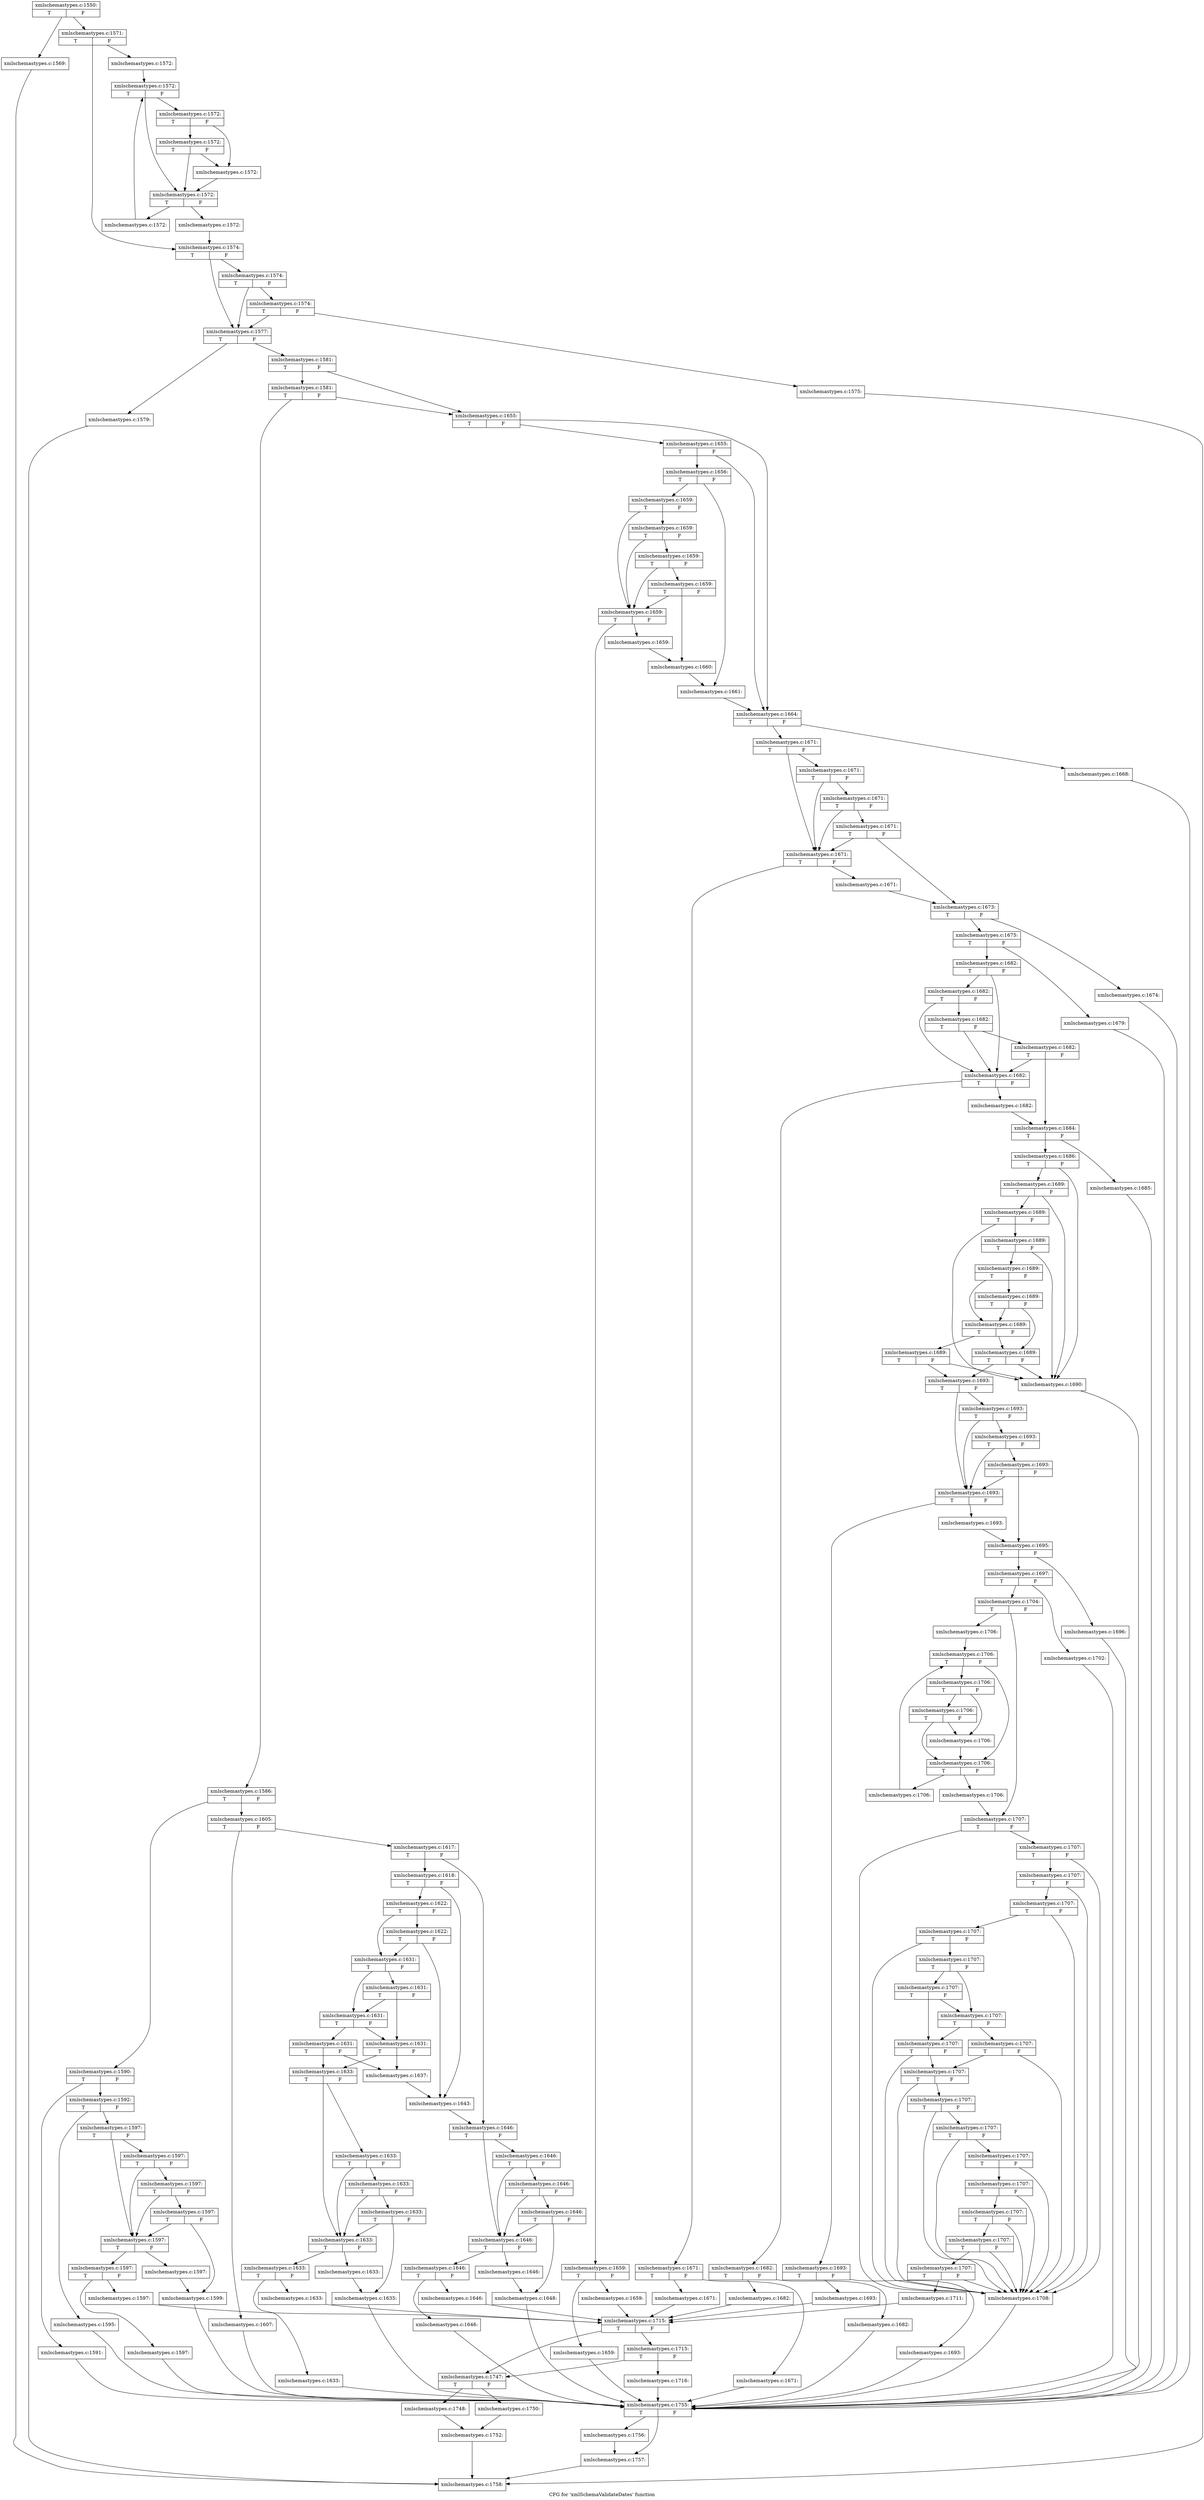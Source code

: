 digraph "CFG for 'xmlSchemaValidateDates' function" {
	label="CFG for 'xmlSchemaValidateDates' function";

	Node0x577a510 [shape=record,label="{xmlschemastypes.c:1550:|{<s0>T|<s1>F}}"];
	Node0x577a510 -> Node0x577bfa0;
	Node0x577a510 -> Node0x577bff0;
	Node0x577bfa0 [shape=record,label="{xmlschemastypes.c:1569:}"];
	Node0x577bfa0 -> Node0x5696940;
	Node0x577bff0 [shape=record,label="{xmlschemastypes.c:1571:|{<s0>T|<s1>F}}"];
	Node0x577bff0 -> Node0x577c4f0;
	Node0x577bff0 -> Node0x577c540;
	Node0x577c4f0 [shape=record,label="{xmlschemastypes.c:1572:}"];
	Node0x577c4f0 -> Node0x577c760;
	Node0x577c760 [shape=record,label="{xmlschemastypes.c:1572:|{<s0>T|<s1>F}}"];
	Node0x577c760 -> Node0x577ca00;
	Node0x577c760 -> Node0x577caa0;
	Node0x577caa0 [shape=record,label="{xmlschemastypes.c:1572:|{<s0>T|<s1>F}}"];
	Node0x577caa0 -> Node0x577cd00;
	Node0x577caa0 -> Node0x577ca50;
	Node0x577cd00 [shape=record,label="{xmlschemastypes.c:1572:|{<s0>T|<s1>F}}"];
	Node0x577cd00 -> Node0x577ca00;
	Node0x577cd00 -> Node0x577ca50;
	Node0x577ca50 [shape=record,label="{xmlschemastypes.c:1572:}"];
	Node0x577ca50 -> Node0x577ca00;
	Node0x577ca00 [shape=record,label="{xmlschemastypes.c:1572:|{<s0>T|<s1>F}}"];
	Node0x577ca00 -> Node0x577d130;
	Node0x577ca00 -> Node0x577c980;
	Node0x577d130 [shape=record,label="{xmlschemastypes.c:1572:}"];
	Node0x577d130 -> Node0x577c760;
	Node0x577c980 [shape=record,label="{xmlschemastypes.c:1572:}"];
	Node0x577c980 -> Node0x577c540;
	Node0x577c540 [shape=record,label="{xmlschemastypes.c:1574:|{<s0>T|<s1>F}}"];
	Node0x577c540 -> Node0x577d830;
	Node0x577c540 -> Node0x577d760;
	Node0x577d830 [shape=record,label="{xmlschemastypes.c:1574:|{<s0>T|<s1>F}}"];
	Node0x577d830 -> Node0x577d7b0;
	Node0x577d830 -> Node0x577d760;
	Node0x577d7b0 [shape=record,label="{xmlschemastypes.c:1574:|{<s0>T|<s1>F}}"];
	Node0x577d7b0 -> Node0x577d710;
	Node0x577d7b0 -> Node0x577d760;
	Node0x577d710 [shape=record,label="{xmlschemastypes.c:1575:}"];
	Node0x577d710 -> Node0x5696940;
	Node0x577d760 [shape=record,label="{xmlschemastypes.c:1577:|{<s0>T|<s1>F}}"];
	Node0x577d760 -> Node0x577e590;
	Node0x577d760 -> Node0x577e5e0;
	Node0x577e590 [shape=record,label="{xmlschemastypes.c:1579:}"];
	Node0x577e590 -> Node0x5696940;
	Node0x577e5e0 [shape=record,label="{xmlschemastypes.c:1581:|{<s0>T|<s1>F}}"];
	Node0x577e5e0 -> Node0x577eb80;
	Node0x577e5e0 -> Node0x577eb30;
	Node0x577eb80 [shape=record,label="{xmlschemastypes.c:1581:|{<s0>T|<s1>F}}"];
	Node0x577eb80 -> Node0x577eae0;
	Node0x577eb80 -> Node0x577eb30;
	Node0x577eae0 [shape=record,label="{xmlschemastypes.c:1586:|{<s0>T|<s1>F}}"];
	Node0x577eae0 -> Node0x577f610;
	Node0x577eae0 -> Node0x577f660;
	Node0x577f610 [shape=record,label="{xmlschemastypes.c:1590:|{<s0>T|<s1>F}}"];
	Node0x577f610 -> Node0x577fb10;
	Node0x577f610 -> Node0x577fb60;
	Node0x577fb10 [shape=record,label="{xmlschemastypes.c:1591:}"];
	Node0x577fb10 -> Node0x577fcc0;
	Node0x577fb60 [shape=record,label="{xmlschemastypes.c:1592:|{<s0>T|<s1>F}}"];
	Node0x577fb60 -> Node0x5781120;
	Node0x577fb60 -> Node0x57815c0;
	Node0x5781120 [shape=record,label="{xmlschemastypes.c:1595:}"];
	Node0x5781120 -> Node0x577fcc0;
	Node0x57815c0 [shape=record,label="{xmlschemastypes.c:1597:|{<s0>T|<s1>F}}"];
	Node0x57815c0 -> Node0x57817e0;
	Node0x57815c0 -> Node0x5781920;
	Node0x5781920 [shape=record,label="{xmlschemastypes.c:1597:|{<s0>T|<s1>F}}"];
	Node0x5781920 -> Node0x57817e0;
	Node0x5781920 -> Node0x57818d0;
	Node0x57818d0 [shape=record,label="{xmlschemastypes.c:1597:|{<s0>T|<s1>F}}"];
	Node0x57818d0 -> Node0x57817e0;
	Node0x57818d0 -> Node0x5781880;
	Node0x5781880 [shape=record,label="{xmlschemastypes.c:1597:|{<s0>T|<s1>F}}"];
	Node0x5781880 -> Node0x57817e0;
	Node0x5781880 -> Node0x5781830;
	Node0x57817e0 [shape=record,label="{xmlschemastypes.c:1597:|{<s0>T|<s1>F}}"];
	Node0x57817e0 -> Node0x57829f0;
	Node0x57817e0 -> Node0x5782a40;
	Node0x57829f0 [shape=record,label="{xmlschemastypes.c:1597:|{<s0>T|<s1>F}}"];
	Node0x57829f0 -> Node0x5782c60;
	Node0x57829f0 -> Node0x5782cb0;
	Node0x5782c60 [shape=record,label="{xmlschemastypes.c:1597:}"];
	Node0x5782c60 -> Node0x577fcc0;
	Node0x5782cb0 [shape=record,label="{xmlschemastypes.c:1597:}"];
	Node0x5782cb0 -> Node0x57830b0;
	Node0x5782a40 [shape=record,label="{xmlschemastypes.c:1597:}"];
	Node0x5782a40 -> Node0x5781830;
	Node0x5781830 [shape=record,label="{xmlschemastypes.c:1599:}"];
	Node0x5781830 -> Node0x577fcc0;
	Node0x577f660 [shape=record,label="{xmlschemastypes.c:1605:|{<s0>T|<s1>F}}"];
	Node0x577f660 -> Node0x57825f0;
	Node0x577f660 -> Node0x57833d0;
	Node0x57825f0 [shape=record,label="{xmlschemastypes.c:1607:}"];
	Node0x57825f0 -> Node0x577fcc0;
	Node0x57833d0 [shape=record,label="{xmlschemastypes.c:1617:|{<s0>T|<s1>F}}"];
	Node0x57833d0 -> Node0x5783a50;
	Node0x57833d0 -> Node0x5783aa0;
	Node0x5783a50 [shape=record,label="{xmlschemastypes.c:1618:|{<s0>T|<s1>F}}"];
	Node0x5783a50 -> Node0x57848c0;
	Node0x5783a50 -> Node0x5784870;
	Node0x57848c0 [shape=record,label="{xmlschemastypes.c:1622:|{<s0>T|<s1>F}}"];
	Node0x57848c0 -> Node0x5784820;
	Node0x57848c0 -> Node0x5784ba0;
	Node0x5784ba0 [shape=record,label="{xmlschemastypes.c:1622:|{<s0>T|<s1>F}}"];
	Node0x5784ba0 -> Node0x5784820;
	Node0x5784ba0 -> Node0x5784870;
	Node0x5784820 [shape=record,label="{xmlschemastypes.c:1631:|{<s0>T|<s1>F}}"];
	Node0x5784820 -> Node0x5785450;
	Node0x5784820 -> Node0x57853d0;
	Node0x5785450 [shape=record,label="{xmlschemastypes.c:1631:|{<s0>T|<s1>F}}"];
	Node0x5785450 -> Node0x5785330;
	Node0x5785450 -> Node0x57853d0;
	Node0x57853d0 [shape=record,label="{xmlschemastypes.c:1631:|{<s0>T|<s1>F}}"];
	Node0x57853d0 -> Node0x5785330;
	Node0x57853d0 -> Node0x5785380;
	Node0x5785330 [shape=record,label="{xmlschemastypes.c:1631:|{<s0>T|<s1>F}}"];
	Node0x5785330 -> Node0x5785290;
	Node0x5785330 -> Node0x57852e0;
	Node0x5785380 [shape=record,label="{xmlschemastypes.c:1631:|{<s0>T|<s1>F}}"];
	Node0x5785380 -> Node0x5785290;
	Node0x5785380 -> Node0x57852e0;
	Node0x5785290 [shape=record,label="{xmlschemastypes.c:1633:|{<s0>T|<s1>F}}"];
	Node0x5785290 -> Node0x54d8500;
	Node0x5785290 -> Node0x57877b0;
	Node0x57877b0 [shape=record,label="{xmlschemastypes.c:1633:|{<s0>T|<s1>F}}"];
	Node0x57877b0 -> Node0x54d8500;
	Node0x57877b0 -> Node0x5787760;
	Node0x5787760 [shape=record,label="{xmlschemastypes.c:1633:|{<s0>T|<s1>F}}"];
	Node0x5787760 -> Node0x54d8500;
	Node0x5787760 -> Node0x57876e0;
	Node0x57876e0 [shape=record,label="{xmlschemastypes.c:1633:|{<s0>T|<s1>F}}"];
	Node0x57876e0 -> Node0x54d8500;
	Node0x57876e0 -> Node0x5787690;
	Node0x54d8500 [shape=record,label="{xmlschemastypes.c:1633:|{<s0>T|<s1>F}}"];
	Node0x54d8500 -> Node0x5788310;
	Node0x54d8500 -> Node0x5788360;
	Node0x5788310 [shape=record,label="{xmlschemastypes.c:1633:|{<s0>T|<s1>F}}"];
	Node0x5788310 -> Node0x57885e0;
	Node0x5788310 -> Node0x5788630;
	Node0x57885e0 [shape=record,label="{xmlschemastypes.c:1633:}"];
	Node0x57885e0 -> Node0x577fcc0;
	Node0x5788630 [shape=record,label="{xmlschemastypes.c:1633:}"];
	Node0x5788630 -> Node0x57830b0;
	Node0x5788360 [shape=record,label="{xmlschemastypes.c:1633:}"];
	Node0x5788360 -> Node0x5787690;
	Node0x5787690 [shape=record,label="{xmlschemastypes.c:1635:}"];
	Node0x5787690 -> Node0x577fcc0;
	Node0x57852e0 [shape=record,label="{xmlschemastypes.c:1637:}"];
	Node0x57852e0 -> Node0x5784870;
	Node0x5784870 [shape=record,label="{xmlschemastypes.c:1643:}"];
	Node0x5784870 -> Node0x5783aa0;
	Node0x5783aa0 [shape=record,label="{xmlschemastypes.c:1646:|{<s0>T|<s1>F}}"];
	Node0x5783aa0 -> Node0x5788fc0;
	Node0x5783aa0 -> Node0x5789130;
	Node0x5789130 [shape=record,label="{xmlschemastypes.c:1646:|{<s0>T|<s1>F}}"];
	Node0x5789130 -> Node0x5788fc0;
	Node0x5789130 -> Node0x57890e0;
	Node0x57890e0 [shape=record,label="{xmlschemastypes.c:1646:|{<s0>T|<s1>F}}"];
	Node0x57890e0 -> Node0x5788fc0;
	Node0x57890e0 -> Node0x5789060;
	Node0x5789060 [shape=record,label="{xmlschemastypes.c:1646:|{<s0>T|<s1>F}}"];
	Node0x5789060 -> Node0x5788fc0;
	Node0x5789060 -> Node0x5789010;
	Node0x5788fc0 [shape=record,label="{xmlschemastypes.c:1646:|{<s0>T|<s1>F}}"];
	Node0x5788fc0 -> Node0x5789cf0;
	Node0x5788fc0 -> Node0x5789d40;
	Node0x5789cf0 [shape=record,label="{xmlschemastypes.c:1646:|{<s0>T|<s1>F}}"];
	Node0x5789cf0 -> Node0x5789fc0;
	Node0x5789cf0 -> Node0x578a010;
	Node0x5789fc0 [shape=record,label="{xmlschemastypes.c:1646:}"];
	Node0x5789fc0 -> Node0x577fcc0;
	Node0x578a010 [shape=record,label="{xmlschemastypes.c:1646:}"];
	Node0x578a010 -> Node0x57830b0;
	Node0x5789d40 [shape=record,label="{xmlschemastypes.c:1646:}"];
	Node0x5789d40 -> Node0x5789010;
	Node0x5789010 [shape=record,label="{xmlschemastypes.c:1648:}"];
	Node0x5789010 -> Node0x577fcc0;
	Node0x577eb30 [shape=record,label="{xmlschemastypes.c:1655:|{<s0>T|<s1>F}}"];
	Node0x577eb30 -> Node0x578a750;
	Node0x577eb30 -> Node0x578a700;
	Node0x578a750 [shape=record,label="{xmlschemastypes.c:1655:|{<s0>T|<s1>F}}"];
	Node0x578a750 -> Node0x578a6b0;
	Node0x578a750 -> Node0x578a700;
	Node0x578a6b0 [shape=record,label="{xmlschemastypes.c:1656:|{<s0>T|<s1>F}}"];
	Node0x578a6b0 -> Node0x578b620;
	Node0x578a6b0 -> Node0x578b950;
	Node0x578b620 [shape=record,label="{xmlschemastypes.c:1659:|{<s0>T|<s1>F}}"];
	Node0x578b620 -> Node0x578bc90;
	Node0x578b620 -> Node0x578bdd0;
	Node0x578bdd0 [shape=record,label="{xmlschemastypes.c:1659:|{<s0>T|<s1>F}}"];
	Node0x578bdd0 -> Node0x578bc90;
	Node0x578bdd0 -> Node0x578bd80;
	Node0x578bd80 [shape=record,label="{xmlschemastypes.c:1659:|{<s0>T|<s1>F}}"];
	Node0x578bd80 -> Node0x578bc90;
	Node0x578bd80 -> Node0x578bd30;
	Node0x578bd30 [shape=record,label="{xmlschemastypes.c:1659:|{<s0>T|<s1>F}}"];
	Node0x578bd30 -> Node0x578bc90;
	Node0x578bd30 -> Node0x578bce0;
	Node0x578bc90 [shape=record,label="{xmlschemastypes.c:1659:|{<s0>T|<s1>F}}"];
	Node0x578bc90 -> Node0x578c900;
	Node0x578bc90 -> Node0x578c950;
	Node0x578c900 [shape=record,label="{xmlschemastypes.c:1659:|{<s0>T|<s1>F}}"];
	Node0x578c900 -> Node0x578cb70;
	Node0x578c900 -> Node0x578cbc0;
	Node0x578cb70 [shape=record,label="{xmlschemastypes.c:1659:}"];
	Node0x578cb70 -> Node0x577fcc0;
	Node0x578cbc0 [shape=record,label="{xmlschemastypes.c:1659:}"];
	Node0x578cbc0 -> Node0x57830b0;
	Node0x578c950 [shape=record,label="{xmlschemastypes.c:1659:}"];
	Node0x578c950 -> Node0x578bce0;
	Node0x578bce0 [shape=record,label="{xmlschemastypes.c:1660:}"];
	Node0x578bce0 -> Node0x578b950;
	Node0x578b950 [shape=record,label="{xmlschemastypes.c:1661:}"];
	Node0x578b950 -> Node0x578a700;
	Node0x578a700 [shape=record,label="{xmlschemastypes.c:1664:|{<s0>T|<s1>F}}"];
	Node0x578a700 -> Node0x578d890;
	Node0x578a700 -> Node0x578dbc0;
	Node0x578d890 [shape=record,label="{xmlschemastypes.c:1668:}"];
	Node0x578d890 -> Node0x577fcc0;
	Node0x578dbc0 [shape=record,label="{xmlschemastypes.c:1671:|{<s0>T|<s1>F}}"];
	Node0x578dbc0 -> Node0x578df60;
	Node0x578dbc0 -> Node0x578e0a0;
	Node0x578e0a0 [shape=record,label="{xmlschemastypes.c:1671:|{<s0>T|<s1>F}}"];
	Node0x578e0a0 -> Node0x578df60;
	Node0x578e0a0 -> Node0x578e050;
	Node0x578e050 [shape=record,label="{xmlschemastypes.c:1671:|{<s0>T|<s1>F}}"];
	Node0x578e050 -> Node0x578df60;
	Node0x578e050 -> Node0x578e000;
	Node0x578e000 [shape=record,label="{xmlschemastypes.c:1671:|{<s0>T|<s1>F}}"];
	Node0x578e000 -> Node0x578df60;
	Node0x578e000 -> Node0x578dfb0;
	Node0x578df60 [shape=record,label="{xmlschemastypes.c:1671:|{<s0>T|<s1>F}}"];
	Node0x578df60 -> Node0x578ec30;
	Node0x578df60 -> Node0x578ec80;
	Node0x578ec30 [shape=record,label="{xmlschemastypes.c:1671:|{<s0>T|<s1>F}}"];
	Node0x578ec30 -> Node0x578eed0;
	Node0x578ec30 -> Node0x578ef20;
	Node0x578eed0 [shape=record,label="{xmlschemastypes.c:1671:}"];
	Node0x578eed0 -> Node0x577fcc0;
	Node0x578ef20 [shape=record,label="{xmlschemastypes.c:1671:}"];
	Node0x578ef20 -> Node0x57830b0;
	Node0x578ec80 [shape=record,label="{xmlschemastypes.c:1671:}"];
	Node0x578ec80 -> Node0x578dfb0;
	Node0x578dfb0 [shape=record,label="{xmlschemastypes.c:1673:|{<s0>T|<s1>F}}"];
	Node0x578dfb0 -> Node0x578f470;
	Node0x578dfb0 -> Node0x578f4c0;
	Node0x578f470 [shape=record,label="{xmlschemastypes.c:1674:}"];
	Node0x578f470 -> Node0x577fcc0;
	Node0x578f4c0 [shape=record,label="{xmlschemastypes.c:1675:|{<s0>T|<s1>F}}"];
	Node0x578f4c0 -> Node0x578ff50;
	Node0x578f4c0 -> Node0x578ffa0;
	Node0x578ff50 [shape=record,label="{xmlschemastypes.c:1679:}"];
	Node0x578ff50 -> Node0x577fcc0;
	Node0x578ffa0 [shape=record,label="{xmlschemastypes.c:1682:|{<s0>T|<s1>F}}"];
	Node0x578ffa0 -> Node0x57902e0;
	Node0x578ffa0 -> Node0x5790450;
	Node0x5790450 [shape=record,label="{xmlschemastypes.c:1682:|{<s0>T|<s1>F}}"];
	Node0x5790450 -> Node0x57902e0;
	Node0x5790450 -> Node0x5790400;
	Node0x5790400 [shape=record,label="{xmlschemastypes.c:1682:|{<s0>T|<s1>F}}"];
	Node0x5790400 -> Node0x57902e0;
	Node0x5790400 -> Node0x5790380;
	Node0x5790380 [shape=record,label="{xmlschemastypes.c:1682:|{<s0>T|<s1>F}}"];
	Node0x5790380 -> Node0x57902e0;
	Node0x5790380 -> Node0x5790330;
	Node0x57902e0 [shape=record,label="{xmlschemastypes.c:1682:|{<s0>T|<s1>F}}"];
	Node0x57902e0 -> Node0x5791010;
	Node0x57902e0 -> Node0x5791060;
	Node0x5791010 [shape=record,label="{xmlschemastypes.c:1682:|{<s0>T|<s1>F}}"];
	Node0x5791010 -> Node0x57912e0;
	Node0x5791010 -> Node0x5791330;
	Node0x57912e0 [shape=record,label="{xmlschemastypes.c:1682:}"];
	Node0x57912e0 -> Node0x577fcc0;
	Node0x5791330 [shape=record,label="{xmlschemastypes.c:1682:}"];
	Node0x5791330 -> Node0x57830b0;
	Node0x5791060 [shape=record,label="{xmlschemastypes.c:1682:}"];
	Node0x5791060 -> Node0x5790330;
	Node0x5790330 [shape=record,label="{xmlschemastypes.c:1684:|{<s0>T|<s1>F}}"];
	Node0x5790330 -> Node0x5791880;
	Node0x5790330 -> Node0x57918d0;
	Node0x5791880 [shape=record,label="{xmlschemastypes.c:1685:}"];
	Node0x5791880 -> Node0x577fcc0;
	Node0x57918d0 [shape=record,label="{xmlschemastypes.c:1686:|{<s0>T|<s1>F}}"];
	Node0x57918d0 -> Node0x5792360;
	Node0x57918d0 -> Node0x5792400;
	Node0x5792400 [shape=record,label="{xmlschemastypes.c:1689:|{<s0>T|<s1>F}}"];
	Node0x5792400 -> Node0x5792760;
	Node0x5792400 -> Node0x5792360;
	Node0x5792760 [shape=record,label="{xmlschemastypes.c:1689:|{<s0>T|<s1>F}}"];
	Node0x5792760 -> Node0x5792b20;
	Node0x5792760 -> Node0x5792360;
	Node0x5792b20 [shape=record,label="{xmlschemastypes.c:1689:|{<s0>T|<s1>F}}"];
	Node0x5792b20 -> Node0x57926e0;
	Node0x5792b20 -> Node0x5792360;
	Node0x57926e0 [shape=record,label="{xmlschemastypes.c:1689:|{<s0>T|<s1>F}}"];
	Node0x57926e0 -> Node0x5793500;
	Node0x57926e0 -> Node0x57934b0;
	Node0x5793500 [shape=record,label="{xmlschemastypes.c:1689:|{<s0>T|<s1>F}}"];
	Node0x5793500 -> Node0x5793410;
	Node0x5793500 -> Node0x57934b0;
	Node0x57934b0 [shape=record,label="{xmlschemastypes.c:1689:|{<s0>T|<s1>F}}"];
	Node0x57934b0 -> Node0x5793410;
	Node0x57934b0 -> Node0x5793460;
	Node0x5793410 [shape=record,label="{xmlschemastypes.c:1689:|{<s0>T|<s1>F}}"];
	Node0x5793410 -> Node0x57923b0;
	Node0x5793410 -> Node0x5792360;
	Node0x5793460 [shape=record,label="{xmlschemastypes.c:1689:|{<s0>T|<s1>F}}"];
	Node0x5793460 -> Node0x57923b0;
	Node0x5793460 -> Node0x5792360;
	Node0x5792360 [shape=record,label="{xmlschemastypes.c:1690:}"];
	Node0x5792360 -> Node0x577fcc0;
	Node0x57923b0 [shape=record,label="{xmlschemastypes.c:1693:|{<s0>T|<s1>F}}"];
	Node0x57923b0 -> Node0x5795590;
	Node0x57923b0 -> Node0x5795700;
	Node0x5795700 [shape=record,label="{xmlschemastypes.c:1693:|{<s0>T|<s1>F}}"];
	Node0x5795700 -> Node0x5795590;
	Node0x5795700 -> Node0x57956b0;
	Node0x57956b0 [shape=record,label="{xmlschemastypes.c:1693:|{<s0>T|<s1>F}}"];
	Node0x57956b0 -> Node0x5795590;
	Node0x57956b0 -> Node0x5795630;
	Node0x5795630 [shape=record,label="{xmlschemastypes.c:1693:|{<s0>T|<s1>F}}"];
	Node0x5795630 -> Node0x5795590;
	Node0x5795630 -> Node0x57955e0;
	Node0x5795590 [shape=record,label="{xmlschemastypes.c:1693:|{<s0>T|<s1>F}}"];
	Node0x5795590 -> Node0x57962c0;
	Node0x5795590 -> Node0x5796310;
	Node0x57962c0 [shape=record,label="{xmlschemastypes.c:1693:|{<s0>T|<s1>F}}"];
	Node0x57962c0 -> Node0x5796590;
	Node0x57962c0 -> Node0x57965e0;
	Node0x5796590 [shape=record,label="{xmlschemastypes.c:1693:}"];
	Node0x5796590 -> Node0x577fcc0;
	Node0x57965e0 [shape=record,label="{xmlschemastypes.c:1693:}"];
	Node0x57965e0 -> Node0x57830b0;
	Node0x5796310 [shape=record,label="{xmlschemastypes.c:1693:}"];
	Node0x5796310 -> Node0x57955e0;
	Node0x57955e0 [shape=record,label="{xmlschemastypes.c:1695:|{<s0>T|<s1>F}}"];
	Node0x57955e0 -> Node0x5796b30;
	Node0x57955e0 -> Node0x5796b80;
	Node0x5796b30 [shape=record,label="{xmlschemastypes.c:1696:}"];
	Node0x5796b30 -> Node0x577fcc0;
	Node0x5796b80 [shape=record,label="{xmlschemastypes.c:1697:|{<s0>T|<s1>F}}"];
	Node0x5796b80 -> Node0x5797610;
	Node0x5796b80 -> Node0x5797660;
	Node0x5797610 [shape=record,label="{xmlschemastypes.c:1702:}"];
	Node0x5797610 -> Node0x577fcc0;
	Node0x5797660 [shape=record,label="{xmlschemastypes.c:1704:|{<s0>T|<s1>F}}"];
	Node0x5797660 -> Node0x5797e30;
	Node0x5797660 -> Node0x5797e80;
	Node0x5797e30 [shape=record,label="{xmlschemastypes.c:1706:}"];
	Node0x5797e30 -> Node0x57980a0;
	Node0x57980a0 [shape=record,label="{xmlschemastypes.c:1706:|{<s0>T|<s1>F}}"];
	Node0x57980a0 -> Node0x5798340;
	Node0x57980a0 -> Node0x57983e0;
	Node0x57983e0 [shape=record,label="{xmlschemastypes.c:1706:|{<s0>T|<s1>F}}"];
	Node0x57983e0 -> Node0x5798640;
	Node0x57983e0 -> Node0x5798390;
	Node0x5798640 [shape=record,label="{xmlschemastypes.c:1706:|{<s0>T|<s1>F}}"];
	Node0x5798640 -> Node0x5798340;
	Node0x5798640 -> Node0x5798390;
	Node0x5798390 [shape=record,label="{xmlschemastypes.c:1706:}"];
	Node0x5798390 -> Node0x5798340;
	Node0x5798340 [shape=record,label="{xmlschemastypes.c:1706:|{<s0>T|<s1>F}}"];
	Node0x5798340 -> Node0x5798a70;
	Node0x5798340 -> Node0x57982c0;
	Node0x5798a70 [shape=record,label="{xmlschemastypes.c:1706:}"];
	Node0x5798a70 -> Node0x57980a0;
	Node0x57982c0 [shape=record,label="{xmlschemastypes.c:1706:}"];
	Node0x57982c0 -> Node0x5797e80;
	Node0x5797e80 [shape=record,label="{xmlschemastypes.c:1707:|{<s0>T|<s1>F}}"];
	Node0x5797e80 -> Node0x57990c0;
	Node0x5797e80 -> Node0x57991e0;
	Node0x57991e0 [shape=record,label="{xmlschemastypes.c:1707:|{<s0>T|<s1>F}}"];
	Node0x57991e0 -> Node0x57990c0;
	Node0x57991e0 -> Node0x5799160;
	Node0x5799160 [shape=record,label="{xmlschemastypes.c:1707:|{<s0>T|<s1>F}}"];
	Node0x5799160 -> Node0x5799880;
	Node0x5799160 -> Node0x57990c0;
	Node0x5799880 [shape=record,label="{xmlschemastypes.c:1707:|{<s0>T|<s1>F}}"];
	Node0x5799880 -> Node0x5799c40;
	Node0x5799880 -> Node0x57990c0;
	Node0x5799c40 [shape=record,label="{xmlschemastypes.c:1707:|{<s0>T|<s1>F}}"];
	Node0x5799c40 -> Node0x5799830;
	Node0x5799c40 -> Node0x57990c0;
	Node0x5799830 [shape=record,label="{xmlschemastypes.c:1707:|{<s0>T|<s1>F}}"];
	Node0x5799830 -> Node0x579a620;
	Node0x5799830 -> Node0x579a5d0;
	Node0x579a620 [shape=record,label="{xmlschemastypes.c:1707:|{<s0>T|<s1>F}}"];
	Node0x579a620 -> Node0x579a530;
	Node0x579a620 -> Node0x579a5d0;
	Node0x579a5d0 [shape=record,label="{xmlschemastypes.c:1707:|{<s0>T|<s1>F}}"];
	Node0x579a5d0 -> Node0x579a530;
	Node0x579a5d0 -> Node0x579a580;
	Node0x579a530 [shape=record,label="{xmlschemastypes.c:1707:|{<s0>T|<s1>F}}"];
	Node0x579a530 -> Node0x57997b0;
	Node0x579a530 -> Node0x57990c0;
	Node0x579a580 [shape=record,label="{xmlschemastypes.c:1707:|{<s0>T|<s1>F}}"];
	Node0x579a580 -> Node0x57997b0;
	Node0x579a580 -> Node0x57990c0;
	Node0x57997b0 [shape=record,label="{xmlschemastypes.c:1707:|{<s0>T|<s1>F}}"];
	Node0x57997b0 -> Node0x579c710;
	Node0x57997b0 -> Node0x57990c0;
	Node0x579c710 [shape=record,label="{xmlschemastypes.c:1707:|{<s0>T|<s1>F}}"];
	Node0x579c710 -> Node0x579c6c0;
	Node0x579c710 -> Node0x57990c0;
	Node0x579c6c0 [shape=record,label="{xmlschemastypes.c:1707:|{<s0>T|<s1>F}}"];
	Node0x579c6c0 -> Node0x579d100;
	Node0x579c6c0 -> Node0x57990c0;
	Node0x579d100 [shape=record,label="{xmlschemastypes.c:1707:|{<s0>T|<s1>F}}"];
	Node0x579d100 -> Node0x579c670;
	Node0x579d100 -> Node0x57990c0;
	Node0x579c670 [shape=record,label="{xmlschemastypes.c:1707:|{<s0>T|<s1>F}}"];
	Node0x579c670 -> Node0x579db30;
	Node0x579c670 -> Node0x57990c0;
	Node0x579db30 [shape=record,label="{xmlschemastypes.c:1707:|{<s0>T|<s1>F}}"];
	Node0x579db30 -> Node0x579c620;
	Node0x579db30 -> Node0x57990c0;
	Node0x579c620 [shape=record,label="{xmlschemastypes.c:1707:|{<s0>T|<s1>F}}"];
	Node0x579c620 -> Node0x579e260;
	Node0x579c620 -> Node0x57990c0;
	Node0x579e260 [shape=record,label="{xmlschemastypes.c:1707:|{<s0>T|<s1>F}}"];
	Node0x579e260 -> Node0x5799110;
	Node0x579e260 -> Node0x57990c0;
	Node0x57990c0 [shape=record,label="{xmlschemastypes.c:1708:}"];
	Node0x57990c0 -> Node0x577fcc0;
	Node0x5799110 [shape=record,label="{xmlschemastypes.c:1711:}"];
	Node0x5799110 -> Node0x57830b0;
	Node0x57830b0 [shape=record,label="{xmlschemastypes.c:1715:|{<s0>T|<s1>F}}"];
	Node0x57830b0 -> Node0x579f1c0;
	Node0x57830b0 -> Node0x579f170;
	Node0x579f1c0 [shape=record,label="{xmlschemastypes.c:1715:|{<s0>T|<s1>F}}"];
	Node0x579f1c0 -> Node0x579f120;
	Node0x579f1c0 -> Node0x579f170;
	Node0x579f120 [shape=record,label="{xmlschemastypes.c:1716:}"];
	Node0x579f120 -> Node0x577fcc0;
	Node0x579f170 [shape=record,label="{xmlschemastypes.c:1747:|{<s0>T|<s1>F}}"];
	Node0x579f170 -> Node0x579f960;
	Node0x579f170 -> Node0x579fa00;
	Node0x579f960 [shape=record,label="{xmlschemastypes.c:1748:}"];
	Node0x579f960 -> Node0x579f9b0;
	Node0x579fa00 [shape=record,label="{xmlschemastypes.c:1750:}"];
	Node0x579fa00 -> Node0x579f9b0;
	Node0x579f9b0 [shape=record,label="{xmlschemastypes.c:1752:}"];
	Node0x579f9b0 -> Node0x5696940;
	Node0x577fcc0 [shape=record,label="{xmlschemastypes.c:1755:|{<s0>T|<s1>F}}"];
	Node0x577fcc0 -> Node0x57a02e0;
	Node0x577fcc0 -> Node0x57a0330;
	Node0x57a02e0 [shape=record,label="{xmlschemastypes.c:1756:}"];
	Node0x57a02e0 -> Node0x57a0330;
	Node0x57a0330 [shape=record,label="{xmlschemastypes.c:1757:}"];
	Node0x57a0330 -> Node0x5696940;
	Node0x5696940 [shape=record,label="{xmlschemastypes.c:1758:}"];
}

